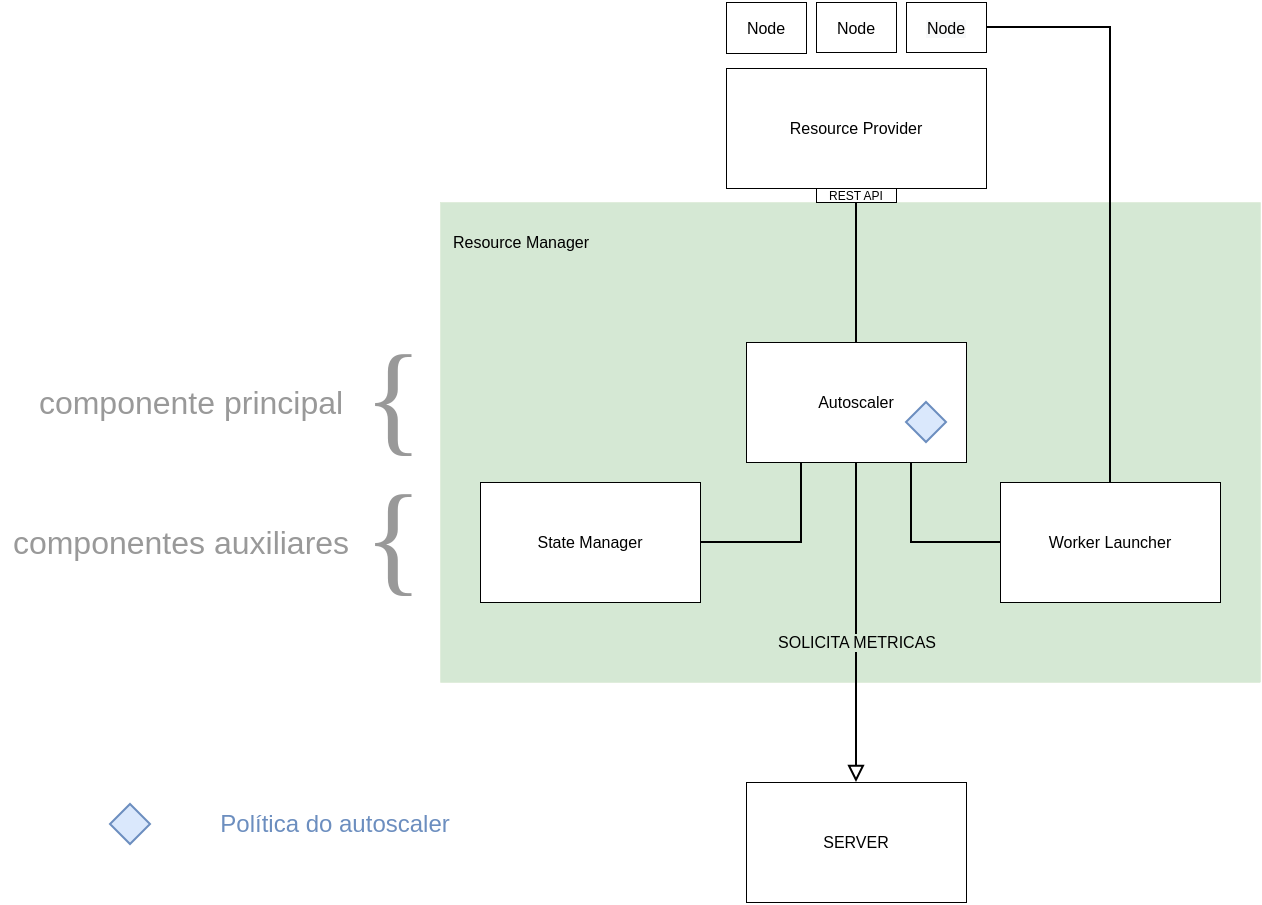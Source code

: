 <mxfile version="20.0.1" type="github" pages="2">
  <diagram id="givH3kl9ryhQj4KlOiUC" name="RM">
    <mxGraphModel dx="1835" dy="1055" grid="1" gridSize="10" guides="1" tooltips="1" connect="1" arrows="1" fold="1" page="1" pageScale="1" pageWidth="413" pageHeight="291" math="0" shadow="0">
      <root>
        <mxCell id="0" />
        <mxCell id="1" parent="0" />
        <mxCell id="EmZdWoWNg9iefI1Aj5C1-1" value="" style="rounded=0;whiteSpace=wrap;html=1;strokeColor=#82b366;strokeWidth=0;fillColor=#d5e8d4;" parent="1" vertex="1">
          <mxGeometry y="-10" width="410" height="240" as="geometry" />
        </mxCell>
        <mxCell id="EmZdWoWNg9iefI1Aj5C1-4" value="State Manager" style="rounded=0;whiteSpace=wrap;html=1;fontFamily=Helvetica;fontSize=8;strokeColor=default;strokeWidth=0.5;" parent="1" vertex="1">
          <mxGeometry x="20" y="130" width="110" height="60" as="geometry" />
        </mxCell>
        <mxCell id="EmZdWoWNg9iefI1Aj5C1-11" style="edgeStyle=orthogonalEdgeStyle;rounded=0;orthogonalLoop=1;jettySize=auto;html=1;exitX=0.25;exitY=1;exitDx=0;exitDy=0;entryX=1;entryY=0.5;entryDx=0;entryDy=0;fontFamily=Helvetica;fontSize=8;endArrow=none;endFill=0;" parent="1" source="EmZdWoWNg9iefI1Aj5C1-5" target="EmZdWoWNg9iefI1Aj5C1-4" edge="1">
          <mxGeometry relative="1" as="geometry" />
        </mxCell>
        <mxCell id="EmZdWoWNg9iefI1Aj5C1-14" style="edgeStyle=orthogonalEdgeStyle;rounded=0;orthogonalLoop=1;jettySize=auto;html=1;exitX=0.5;exitY=1;exitDx=0;exitDy=0;entryX=0.5;entryY=0;entryDx=0;entryDy=0;fontFamily=Helvetica;fontSize=8;endArrow=block;endFill=0;startArrow=none;startFill=0;" parent="1" source="EmZdWoWNg9iefI1Aj5C1-5" target="EmZdWoWNg9iefI1Aj5C1-7" edge="1">
          <mxGeometry relative="1" as="geometry" />
        </mxCell>
        <mxCell id="EmZdWoWNg9iefI1Aj5C1-15" value="SOLICITA METRICAS" style="edgeLabel;html=1;align=center;verticalAlign=middle;resizable=0;points=[];fontSize=8;fontFamily=Helvetica;labelBackgroundColor=#D5E8D4;" parent="EmZdWoWNg9iefI1Aj5C1-14" vertex="1" connectable="0">
          <mxGeometry x="-0.142" relative="1" as="geometry">
            <mxPoint y="21" as="offset" />
          </mxGeometry>
        </mxCell>
        <mxCell id="degvUQ81yIcglxJupTP3-10" style="edgeStyle=orthogonalEdgeStyle;rounded=0;orthogonalLoop=1;jettySize=auto;html=1;exitX=0.75;exitY=1;exitDx=0;exitDy=0;endArrow=none;endFill=0;entryX=0;entryY=0.5;entryDx=0;entryDy=0;" parent="1" source="EmZdWoWNg9iefI1Aj5C1-5" target="EmZdWoWNg9iefI1Aj5C1-6" edge="1">
          <mxGeometry relative="1" as="geometry" />
        </mxCell>
        <mxCell id="ByBU07RrCaSleD2tIyLL-16" style="edgeStyle=orthogonalEdgeStyle;rounded=0;orthogonalLoop=1;jettySize=auto;html=1;exitX=0.5;exitY=0;exitDx=0;exitDy=0;entryX=0.5;entryY=1;entryDx=0;entryDy=0;fontFamily=Times New Roman;fontSize=16;fontColor=#999999;startArrow=none;startFill=0;endArrow=none;endFill=0;" parent="1" source="EmZdWoWNg9iefI1Aj5C1-5" target="ByBU07RrCaSleD2tIyLL-21" edge="1">
          <mxGeometry relative="1" as="geometry">
            <mxPoint x="208" y="120" as="targetPoint" />
          </mxGeometry>
        </mxCell>
        <mxCell id="EmZdWoWNg9iefI1Aj5C1-5" value="Autoscaler" style="rounded=0;whiteSpace=wrap;html=1;fontFamily=Helvetica;fontSize=8;strokeColor=default;strokeWidth=0.5;" parent="1" vertex="1">
          <mxGeometry x="153" y="60" width="110" height="60" as="geometry" />
        </mxCell>
        <mxCell id="degvUQ81yIcglxJupTP3-12" style="edgeStyle=orthogonalEdgeStyle;rounded=0;orthogonalLoop=1;jettySize=auto;html=1;exitX=0.5;exitY=0;exitDx=0;exitDy=0;entryX=1;entryY=0.5;entryDx=0;entryDy=0;endArrow=none;endFill=0;" parent="1" source="EmZdWoWNg9iefI1Aj5C1-6" target="degvUQ81yIcglxJupTP3-6" edge="1">
          <mxGeometry relative="1" as="geometry" />
        </mxCell>
        <mxCell id="EmZdWoWNg9iefI1Aj5C1-6" value="Worker Launcher" style="rounded=0;whiteSpace=wrap;html=1;fontFamily=Helvetica;fontSize=8;strokeColor=default;strokeWidth=0.5;" parent="1" vertex="1">
          <mxGeometry x="280" y="130" width="110" height="60" as="geometry" />
        </mxCell>
        <mxCell id="EmZdWoWNg9iefI1Aj5C1-7" value="SERVER" style="rounded=0;whiteSpace=wrap;html=1;fontFamily=Helvetica;fontSize=8;strokeColor=default;strokeWidth=0.5;" parent="1" vertex="1">
          <mxGeometry x="153" y="280" width="110" height="60" as="geometry" />
        </mxCell>
        <mxCell id="EmZdWoWNg9iefI1Aj5C1-13" value="Resource Manager" style="text;html=1;align=center;verticalAlign=middle;resizable=0;points=[];autosize=1;strokeColor=none;fillColor=none;fontSize=8;fontFamily=Helvetica;strokeWidth=1;fontStyle=0" parent="1" vertex="1">
          <mxGeometry width="80" height="20" as="geometry" />
        </mxCell>
        <mxCell id="degvUQ81yIcglxJupTP3-3" value="Resource Provider" style="rounded=0;whiteSpace=wrap;html=1;fontFamily=Helvetica;fontSize=8;strokeColor=default;strokeWidth=0.5;" parent="1" vertex="1">
          <mxGeometry x="143" y="-77" width="130" height="60" as="geometry" />
        </mxCell>
        <mxCell id="degvUQ81yIcglxJupTP3-4" value="Node" style="rounded=0;whiteSpace=wrap;html=1;fontFamily=Helvetica;fontSize=8;strokeColor=default;strokeWidth=0.5;" parent="1" vertex="1">
          <mxGeometry x="143" y="-110" width="40" height="25.5" as="geometry" />
        </mxCell>
        <mxCell id="degvUQ81yIcglxJupTP3-5" value="Node" style="rounded=0;whiteSpace=wrap;html=1;fontFamily=Helvetica;fontSize=8;strokeColor=default;strokeWidth=0.5;" parent="1" vertex="1">
          <mxGeometry x="188" y="-110" width="40" height="25" as="geometry" />
        </mxCell>
        <mxCell id="degvUQ81yIcglxJupTP3-6" value="&lt;span style=&quot;color: rgb(0, 0, 0); font-family: Helvetica; font-size: 8px; font-style: normal; font-variant-ligatures: normal; font-variant-caps: normal; font-weight: 400; letter-spacing: normal; orphans: 2; text-align: center; text-indent: 0px; text-transform: none; widows: 2; word-spacing: 0px; -webkit-text-stroke-width: 0px; background-color: rgb(248, 249, 250); text-decoration-thickness: initial; text-decoration-style: initial; text-decoration-color: initial; float: none; display: inline !important;&quot;&gt;Node&lt;/span&gt;" style="rounded=0;whiteSpace=wrap;html=1;fontFamily=Helvetica;fontSize=8;strokeColor=default;strokeWidth=0.5;" parent="1" vertex="1">
          <mxGeometry x="233" y="-110" width="40" height="25" as="geometry" />
        </mxCell>
        <mxCell id="iXi9pWHLpVJdPP4cGL9C-4" style="edgeStyle=orthogonalEdgeStyle;rounded=0;orthogonalLoop=1;jettySize=auto;html=1;exitX=0.5;exitY=1;exitDx=0;exitDy=0;dashed=1;" parent="1" source="degvUQ81yIcglxJupTP3-3" target="degvUQ81yIcglxJupTP3-3" edge="1">
          <mxGeometry relative="1" as="geometry" />
        </mxCell>
        <mxCell id="ByBU07RrCaSleD2tIyLL-1" value="" style="rhombus;whiteSpace=wrap;html=1;fillColor=#dae8fc;strokeColor=#6c8ebf;" parent="1" vertex="1">
          <mxGeometry x="233" y="90" width="20" height="20" as="geometry" />
        </mxCell>
        <mxCell id="ByBU07RrCaSleD2tIyLL-2" value="" style="rhombus;whiteSpace=wrap;html=1;fillColor=#dae8fc;strokeColor=#6c8ebf;fontColor=#6C8EBF;" parent="1" vertex="1">
          <mxGeometry x="-165" y="291" width="20" height="20" as="geometry" />
        </mxCell>
        <mxCell id="ByBU07RrCaSleD2tIyLL-3" value="Política do autoscaler" style="text;html=1;align=center;verticalAlign=middle;resizable=0;points=[];autosize=1;strokeColor=none;fillColor=none;fontColor=#6C8EBF;" parent="1" vertex="1">
          <mxGeometry x="-118" y="291" width="130" height="20" as="geometry" />
        </mxCell>
        <mxCell id="ByBU07RrCaSleD2tIyLL-8" value="{" style="text;whiteSpace=wrap;html=1;fontColor=#999999;fontSize=61;fontFamily=Times New Roman;" parent="1" vertex="1">
          <mxGeometry x="-40" y="45" width="40" height="90" as="geometry" />
        </mxCell>
        <mxCell id="ByBU07RrCaSleD2tIyLL-9" value="{" style="text;whiteSpace=wrap;html=1;fontColor=#999999;fontSize=61;fontStyle=0;fontFamily=Times New Roman;" parent="1" vertex="1">
          <mxGeometry x="-40" y="115" width="40" height="90" as="geometry" />
        </mxCell>
        <mxCell id="ByBU07RrCaSleD2tIyLL-10" value="componente principal" style="text;html=1;align=center;verticalAlign=middle;resizable=0;points=[];autosize=1;strokeColor=none;fillColor=none;fontSize=16;fontColor=#999999;" parent="1" vertex="1">
          <mxGeometry x="-210" y="80" width="170" height="20" as="geometry" />
        </mxCell>
        <mxCell id="ByBU07RrCaSleD2tIyLL-12" value="componentes auxiliares" style="text;html=1;align=center;verticalAlign=middle;resizable=0;points=[];autosize=1;strokeColor=none;fillColor=none;fontSize=16;fontColor=#999999;" parent="1" vertex="1">
          <mxGeometry x="-220" y="150" width="180" height="20" as="geometry" />
        </mxCell>
        <mxCell id="ByBU07RrCaSleD2tIyLL-21" value="REST API" style="rounded=0;whiteSpace=wrap;html=1;fontFamily=Helvetica;fontSize=6;strokeColor=default;strokeWidth=0.5;" parent="1" vertex="1">
          <mxGeometry x="188" y="-17" width="40" height="7" as="geometry" />
        </mxCell>
      </root>
    </mxGraphModel>
  </diagram>
  <diagram name="node" id="QiuuPh8pqdXVUoQ2Vr1C">
    <mxGraphModel dx="395" dy="212" grid="1" gridSize="10" guides="1" tooltips="1" connect="1" arrows="1" fold="1" page="1" pageScale="1" pageWidth="413" pageHeight="291" math="0" shadow="0">
      <root>
        <mxCell id="OyPvWq7zxoFrwu6D7QL0-0" />
        <mxCell id="OyPvWq7zxoFrwu6D7QL0-1" parent="OyPvWq7zxoFrwu6D7QL0-0" />
        <mxCell id="OyPvWq7zxoFrwu6D7QL0-2" value="" style="rounded=0;whiteSpace=wrap;html=1;strokeWidth=0;fillColor=#f5f5f5;fontColor=#333333;strokeColor=#666666;" vertex="1" parent="OyPvWq7zxoFrwu6D7QL0-1">
          <mxGeometry x="29" y="60" width="235" height="170" as="geometry" />
        </mxCell>
        <mxCell id="OyPvWq7zxoFrwu6D7QL0-16" value="Worker 1" style="rounded=0;whiteSpace=wrap;html=1;fontFamily=Helvetica;fontSize=8;strokeColor=default;strokeWidth=0.5;" vertex="1" parent="OyPvWq7zxoFrwu6D7QL0-1">
          <mxGeometry x="41" y="80" width="100" height="60" as="geometry" />
        </mxCell>
        <mxCell id="OyPvWq7zxoFrwu6D7QL0-18" style="edgeStyle=orthogonalEdgeStyle;rounded=0;orthogonalLoop=1;jettySize=auto;html=1;exitX=0.5;exitY=1;exitDx=0;exitDy=0;dashed=1;" edge="1" parent="OyPvWq7zxoFrwu6D7QL0-1">
          <mxGeometry relative="1" as="geometry">
            <mxPoint x="239" y="231" as="sourcePoint" />
            <mxPoint x="239" y="231" as="targetPoint" />
          </mxGeometry>
        </mxCell>
        <mxCell id="nDW1kJGVqX50-gs_ahfs-0" value="Worker 5" style="rounded=0;whiteSpace=wrap;html=1;fontFamily=Helvetica;fontSize=8;strokeColor=default;strokeWidth=0.5;" vertex="1" parent="OyPvWq7zxoFrwu6D7QL0-1">
          <mxGeometry x="151" y="80" width="100" height="60" as="geometry" />
        </mxCell>
        <mxCell id="VqP6zzKVyuEk30cZ3ehg-0" value="Node" style="text;html=1;align=center;verticalAlign=middle;whiteSpace=wrap;rounded=0;fontColor=#0D0D0D;fontStyle=1;fontSize=12;" vertex="1" parent="OyPvWq7zxoFrwu6D7QL0-1">
          <mxGeometry x="29" y="60" width="35" height="15" as="geometry" />
        </mxCell>
        <mxCell id="VqP6zzKVyuEk30cZ3ehg-2" value="&amp;nbsp;CPU(milicores)" style="text;html=1;strokeColor=none;fillColor=none;align=left;verticalAlign=middle;whiteSpace=wrap;rounded=0;dashed=1;fontSize=10;fontColor=#82B366;fontStyle=1" vertex="1" parent="OyPvWq7zxoFrwu6D7QL0-1">
          <mxGeometry x="286" y="100" width="99" height="20" as="geometry" />
        </mxCell>
        <mxCell id="VqP6zzKVyuEk30cZ3ehg-3" value="" style="whiteSpace=wrap;html=1;aspect=fixed;fontSize=12;fillColor=#d5e8d4;strokeColor=#82b366;" vertex="1" parent="OyPvWq7zxoFrwu6D7QL0-1">
          <mxGeometry x="274" y="104" width="12" height="12" as="geometry" />
        </mxCell>
        <mxCell id="VqP6zzKVyuEk30cZ3ehg-5" value="&amp;nbsp;RAM(megabytes)" style="text;html=1;strokeColor=none;fillColor=none;align=left;verticalAlign=middle;whiteSpace=wrap;rounded=0;dashed=1;fontSize=10;fontColor=#6C8EBF;fontStyle=1" vertex="1" parent="OyPvWq7zxoFrwu6D7QL0-1">
          <mxGeometry x="286" y="120" width="99" height="20" as="geometry" />
        </mxCell>
        <mxCell id="VqP6zzKVyuEk30cZ3ehg-7" value="" style="ellipse;whiteSpace=wrap;html=1;aspect=fixed;fontSize=12;fillColor=#dae8fc;strokeColor=#6c8ebf;" vertex="1" parent="OyPvWq7zxoFrwu6D7QL0-1">
          <mxGeometry x="274" y="124" width="12" height="12" as="geometry" />
        </mxCell>
        <mxCell id="VqP6zzKVyuEk30cZ3ehg-10" value="" style="group;fontStyle=1;fontSize=8;" vertex="1" connectable="0" parent="OyPvWq7zxoFrwu6D7QL0-1">
          <mxGeometry x="154" y="220" width="55" height="10" as="geometry" />
        </mxCell>
        <mxCell id="VqP6zzKVyuEk30cZ3ehg-8" value="" style="whiteSpace=wrap;html=1;aspect=fixed;fontSize=8;fillColor=#d5e8d4;strokeColor=#82b366;" vertex="1" parent="VqP6zzKVyuEk30cZ3ehg-10">
          <mxGeometry width="8" height="8" as="geometry" />
        </mxCell>
        <mxCell id="VqP6zzKVyuEk30cZ3ehg-9" value="&lt;b style=&quot;font-size: 8px;&quot;&gt;&lt;font color=&quot;#82b366&quot; style=&quot;font-size: 8px;&quot;&gt;20000m&lt;/font&gt;&lt;/b&gt;" style="text;html=1;strokeColor=none;fillColor=none;align=left;verticalAlign=middle;whiteSpace=wrap;rounded=0;dashed=1;fontSize=8;fontColor=#B9E0A5;" vertex="1" parent="VqP6zzKVyuEk30cZ3ehg-10">
          <mxGeometry x="10" width="30" height="10" as="geometry" />
        </mxCell>
        <mxCell id="VqP6zzKVyuEk30cZ3ehg-72" value="" style="group" vertex="1" connectable="0" parent="OyPvWq7zxoFrwu6D7QL0-1">
          <mxGeometry x="222" y="120" width="28" height="15" as="geometry" />
        </mxCell>
        <mxCell id="VqP6zzKVyuEk30cZ3ehg-73" value="" style="whiteSpace=wrap;html=1;aspect=fixed;fontSize=12;fillColor=#d5e8d4;strokeColor=#82b366;" vertex="1" parent="VqP6zzKVyuEk30cZ3ehg-72">
          <mxGeometry width="5" height="5" as="geometry" />
        </mxCell>
        <mxCell id="VqP6zzKVyuEk30cZ3ehg-74" value="&lt;b style=&quot;&quot;&gt;&lt;font color=&quot;#82b366&quot; style=&quot;font-size: 5px;&quot;&gt;3000m&lt;/font&gt;&lt;/b&gt;" style="text;html=1;strokeColor=none;fillColor=none;align=left;verticalAlign=middle;whiteSpace=wrap;rounded=0;dashed=1;fontSize=4;fontColor=#B9E0A5;" vertex="1" parent="VqP6zzKVyuEk30cZ3ehg-72">
          <mxGeometry x="4.996" y="2.5" width="7.273" as="geometry" />
        </mxCell>
        <mxCell id="VqP6zzKVyuEk30cZ3ehg-136" value="" style="group" vertex="1" connectable="0" parent="VqP6zzKVyuEk30cZ3ehg-72">
          <mxGeometry y="10" width="28" height="5" as="geometry" />
        </mxCell>
        <mxCell id="VqP6zzKVyuEk30cZ3ehg-137" value="" style="ellipse;whiteSpace=wrap;html=1;aspect=fixed;fontSize=12;fillColor=#dae8fc;strokeColor=#6c8ebf;" vertex="1" parent="VqP6zzKVyuEk30cZ3ehg-136">
          <mxGeometry width="5" height="5" as="geometry" />
        </mxCell>
        <mxCell id="VqP6zzKVyuEk30cZ3ehg-138" value="10000mb" style="text;html=1;strokeColor=none;fillColor=none;align=left;verticalAlign=middle;whiteSpace=wrap;rounded=0;dashed=1;fontSize=5;fontColor=#6C8EBF;fontStyle=1" vertex="1" parent="VqP6zzKVyuEk30cZ3ehg-136">
          <mxGeometry x="5" width="23" height="3.18" as="geometry" />
        </mxCell>
        <mxCell id="VqP6zzKVyuEk30cZ3ehg-139" value="" style="group" vertex="1" connectable="0" parent="VqP6zzKVyuEk30cZ3ehg-72">
          <mxGeometry width="12.269" height="5" as="geometry" />
        </mxCell>
        <mxCell id="VqP6zzKVyuEk30cZ3ehg-140" value="" style="whiteSpace=wrap;html=1;aspect=fixed;fontSize=12;fillColor=#d5e8d4;strokeColor=#82b366;" vertex="1" parent="VqP6zzKVyuEk30cZ3ehg-139">
          <mxGeometry width="5" height="5" as="geometry" />
        </mxCell>
        <mxCell id="VqP6zzKVyuEk30cZ3ehg-98" value="" style="group" vertex="1" connectable="0" parent="OyPvWq7zxoFrwu6D7QL0-1">
          <mxGeometry x="112" y="130" width="28" height="5" as="geometry" />
        </mxCell>
        <mxCell id="VqP6zzKVyuEk30cZ3ehg-99" value="" style="ellipse;whiteSpace=wrap;html=1;aspect=fixed;fontSize=12;fillColor=#dae8fc;strokeColor=#6c8ebf;" vertex="1" parent="VqP6zzKVyuEk30cZ3ehg-98">
          <mxGeometry width="5" height="5" as="geometry" />
        </mxCell>
        <mxCell id="VqP6zzKVyuEk30cZ3ehg-100" value="10000mb" style="text;html=1;strokeColor=none;fillColor=none;align=left;verticalAlign=middle;whiteSpace=wrap;rounded=0;dashed=1;fontSize=5;fontColor=#6C8EBF;fontStyle=1" vertex="1" parent="VqP6zzKVyuEk30cZ3ehg-98">
          <mxGeometry x="5" width="23" height="3.18" as="geometry" />
        </mxCell>
        <mxCell id="VqP6zzKVyuEk30cZ3ehg-101" value="" style="group" vertex="1" connectable="0" parent="OyPvWq7zxoFrwu6D7QL0-1">
          <mxGeometry x="112" y="120" width="12.269" height="5" as="geometry" />
        </mxCell>
        <mxCell id="VqP6zzKVyuEk30cZ3ehg-102" value="" style="whiteSpace=wrap;html=1;aspect=fixed;fontSize=12;fillColor=#d5e8d4;strokeColor=#82b366;" vertex="1" parent="VqP6zzKVyuEk30cZ3ehg-101">
          <mxGeometry width="5" height="5" as="geometry" />
        </mxCell>
        <mxCell id="VqP6zzKVyuEk30cZ3ehg-103" value="&lt;b style=&quot;&quot;&gt;&lt;font color=&quot;#82b366&quot; style=&quot;font-size: 5px;&quot;&gt;5000m&lt;/font&gt;&lt;/b&gt;" style="text;html=1;strokeColor=none;fillColor=none;align=left;verticalAlign=middle;whiteSpace=wrap;rounded=0;dashed=1;fontSize=4;fontColor=#B9E0A5;" vertex="1" parent="VqP6zzKVyuEk30cZ3ehg-101">
          <mxGeometry x="4.996" y="2.5" width="7.273" as="geometry" />
        </mxCell>
        <mxCell id="VqP6zzKVyuEk30cZ3ehg-104" value="Worker 3" style="rounded=0;whiteSpace=wrap;html=1;fontFamily=Helvetica;fontSize=8;strokeColor=default;strokeWidth=0.5;" vertex="1" parent="OyPvWq7zxoFrwu6D7QL0-1">
          <mxGeometry x="41" y="150" width="100" height="60" as="geometry" />
        </mxCell>
        <mxCell id="VqP6zzKVyuEk30cZ3ehg-105" value="livre" style="rounded=0;whiteSpace=wrap;html=1;fontFamily=Helvetica;fontSize=8;strokeColor=default;strokeWidth=0.5;" vertex="1" parent="OyPvWq7zxoFrwu6D7QL0-1">
          <mxGeometry x="151" y="150" width="100" height="60" as="geometry" />
        </mxCell>
        <mxCell id="VqP6zzKVyuEk30cZ3ehg-109" value="" style="group" vertex="1" connectable="0" parent="OyPvWq7zxoFrwu6D7QL0-1">
          <mxGeometry x="222" y="190" width="28" height="15" as="geometry" />
        </mxCell>
        <mxCell id="VqP6zzKVyuEk30cZ3ehg-110" value="" style="whiteSpace=wrap;html=1;aspect=fixed;fontSize=12;fillColor=#d5e8d4;strokeColor=#82b366;" vertex="1" parent="VqP6zzKVyuEk30cZ3ehg-109">
          <mxGeometry width="5" height="5" as="geometry" />
        </mxCell>
        <mxCell id="VqP6zzKVyuEk30cZ3ehg-111" value="&lt;b style=&quot;&quot;&gt;&lt;font color=&quot;#82b366&quot; style=&quot;font-size: 5px;&quot;&gt;10000m&lt;/font&gt;&lt;/b&gt;" style="text;html=1;strokeColor=none;fillColor=none;align=left;verticalAlign=middle;whiteSpace=wrap;rounded=0;dashed=1;fontSize=4;fontColor=#B9E0A5;" vertex="1" parent="VqP6zzKVyuEk30cZ3ehg-109">
          <mxGeometry x="4.996" y="2.5" width="7.273" as="geometry" />
        </mxCell>
        <mxCell id="VqP6zzKVyuEk30cZ3ehg-142" value="" style="group" vertex="1" connectable="0" parent="VqP6zzKVyuEk30cZ3ehg-109">
          <mxGeometry y="10" width="28" height="5" as="geometry" />
        </mxCell>
        <mxCell id="VqP6zzKVyuEk30cZ3ehg-143" value="" style="ellipse;whiteSpace=wrap;html=1;aspect=fixed;fontSize=12;fillColor=#dae8fc;strokeColor=#6c8ebf;" vertex="1" parent="VqP6zzKVyuEk30cZ3ehg-142">
          <mxGeometry width="5" height="5" as="geometry" />
        </mxCell>
        <mxCell id="VqP6zzKVyuEk30cZ3ehg-144" value="15000mb" style="text;html=1;strokeColor=none;fillColor=none;align=left;verticalAlign=middle;whiteSpace=wrap;rounded=0;dashed=1;fontSize=5;fontColor=#6C8EBF;fontStyle=1" vertex="1" parent="VqP6zzKVyuEk30cZ3ehg-142">
          <mxGeometry x="5" width="23" height="3.18" as="geometry" />
        </mxCell>
        <mxCell id="VqP6zzKVyuEk30cZ3ehg-145" value="" style="group" vertex="1" connectable="0" parent="VqP6zzKVyuEk30cZ3ehg-109">
          <mxGeometry width="12.269" height="5" as="geometry" />
        </mxCell>
        <mxCell id="VqP6zzKVyuEk30cZ3ehg-146" value="" style="whiteSpace=wrap;html=1;aspect=fixed;fontSize=12;fillColor=#d5e8d4;strokeColor=#82b366;" vertex="1" parent="VqP6zzKVyuEk30cZ3ehg-145">
          <mxGeometry width="5" height="5" as="geometry" />
        </mxCell>
        <mxCell id="VqP6zzKVyuEk30cZ3ehg-112" value="" style="group" vertex="1" connectable="0" parent="OyPvWq7zxoFrwu6D7QL0-1">
          <mxGeometry x="112" y="200" width="28" height="5" as="geometry" />
        </mxCell>
        <mxCell id="VqP6zzKVyuEk30cZ3ehg-113" value="" style="ellipse;whiteSpace=wrap;html=1;aspect=fixed;fontSize=12;fillColor=#dae8fc;strokeColor=#6c8ebf;" vertex="1" parent="VqP6zzKVyuEk30cZ3ehg-112">
          <mxGeometry width="5" height="5" as="geometry" />
        </mxCell>
        <mxCell id="VqP6zzKVyuEk30cZ3ehg-114" value="2000mb" style="text;html=1;strokeColor=none;fillColor=none;align=left;verticalAlign=middle;whiteSpace=wrap;rounded=0;dashed=1;fontSize=5;fontColor=#6C8EBF;fontStyle=1" vertex="1" parent="VqP6zzKVyuEk30cZ3ehg-112">
          <mxGeometry x="5" width="23" height="3.18" as="geometry" />
        </mxCell>
        <mxCell id="VqP6zzKVyuEk30cZ3ehg-115" value="" style="group" vertex="1" connectable="0" parent="OyPvWq7zxoFrwu6D7QL0-1">
          <mxGeometry x="112" y="190" width="12.269" height="5" as="geometry" />
        </mxCell>
        <mxCell id="VqP6zzKVyuEk30cZ3ehg-116" value="" style="whiteSpace=wrap;html=1;aspect=fixed;fontSize=12;fillColor=#d5e8d4;strokeColor=#82b366;" vertex="1" parent="VqP6zzKVyuEk30cZ3ehg-115">
          <mxGeometry width="5" height="5" as="geometry" />
        </mxCell>
        <mxCell id="VqP6zzKVyuEk30cZ3ehg-117" value="&lt;b style=&quot;&quot;&gt;&lt;font color=&quot;#82b366&quot; style=&quot;font-size: 5px;&quot;&gt;2000m&lt;/font&gt;&lt;/b&gt;" style="text;html=1;strokeColor=none;fillColor=none;align=left;verticalAlign=middle;whiteSpace=wrap;rounded=0;dashed=1;fontSize=4;fontColor=#B9E0A5;" vertex="1" parent="VqP6zzKVyuEk30cZ3ehg-115">
          <mxGeometry x="4.996" y="2.5" width="7.273" as="geometry" />
        </mxCell>
        <mxCell id="VqP6zzKVyuEk30cZ3ehg-118" value="" style="group;fontSize=8;" vertex="1" connectable="0" parent="OyPvWq7zxoFrwu6D7QL0-1">
          <mxGeometry x="201" y="220" width="40" height="10" as="geometry" />
        </mxCell>
        <mxCell id="VqP6zzKVyuEk30cZ3ehg-18" value="32000mb" style="text;html=1;strokeColor=none;fillColor=none;align=left;verticalAlign=middle;whiteSpace=wrap;rounded=0;dashed=1;fontSize=8;fontColor=#6C8EBF;fontStyle=1" vertex="1" parent="VqP6zzKVyuEk30cZ3ehg-118">
          <mxGeometry x="10" y="2.5" width="30" height="5" as="geometry" />
        </mxCell>
        <mxCell id="VqP6zzKVyuEk30cZ3ehg-14" value="" style="ellipse;whiteSpace=wrap;html=1;aspect=fixed;fontSize=8;fillColor=#dae8fc;strokeColor=#6c8ebf;" vertex="1" parent="VqP6zzKVyuEk30cZ3ehg-118">
          <mxGeometry width="8" height="8" as="geometry" />
        </mxCell>
      </root>
    </mxGraphModel>
  </diagram>
</mxfile>
